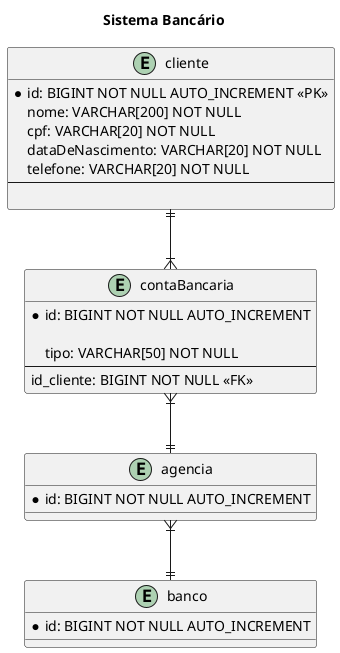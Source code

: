 @startuml Sistema Bancário

title Sistema Bancário

entity cliente {
    *id: BIGINT NOT NULL AUTO_INCREMENT <<PK>>
    nome: VARCHAR[200] NOT NULL
    cpf: VARCHAR[20] NOT NULL
    dataDeNascimento: VARCHAR[20] NOT NULL
    telefone: VARCHAR[20] NOT NULL
    --

}

entity contaBancaria{
    *id: BIGINT NOT NULL AUTO_INCREMENT
    
    tipo: VARCHAR[50] NOT NULL
    --
    id_cliente: BIGINT NOT NULL <<FK>>
}

entity agencia {
    *id: BIGINT NOT NULL AUTO_INCREMENT
}

entity banco{
    *id: BIGINT NOT NULL AUTO_INCREMENT
}


cliente ||--|{ contaBancaria
contaBancaria }|--|| agencia
agencia }|--|| banco


@enduml